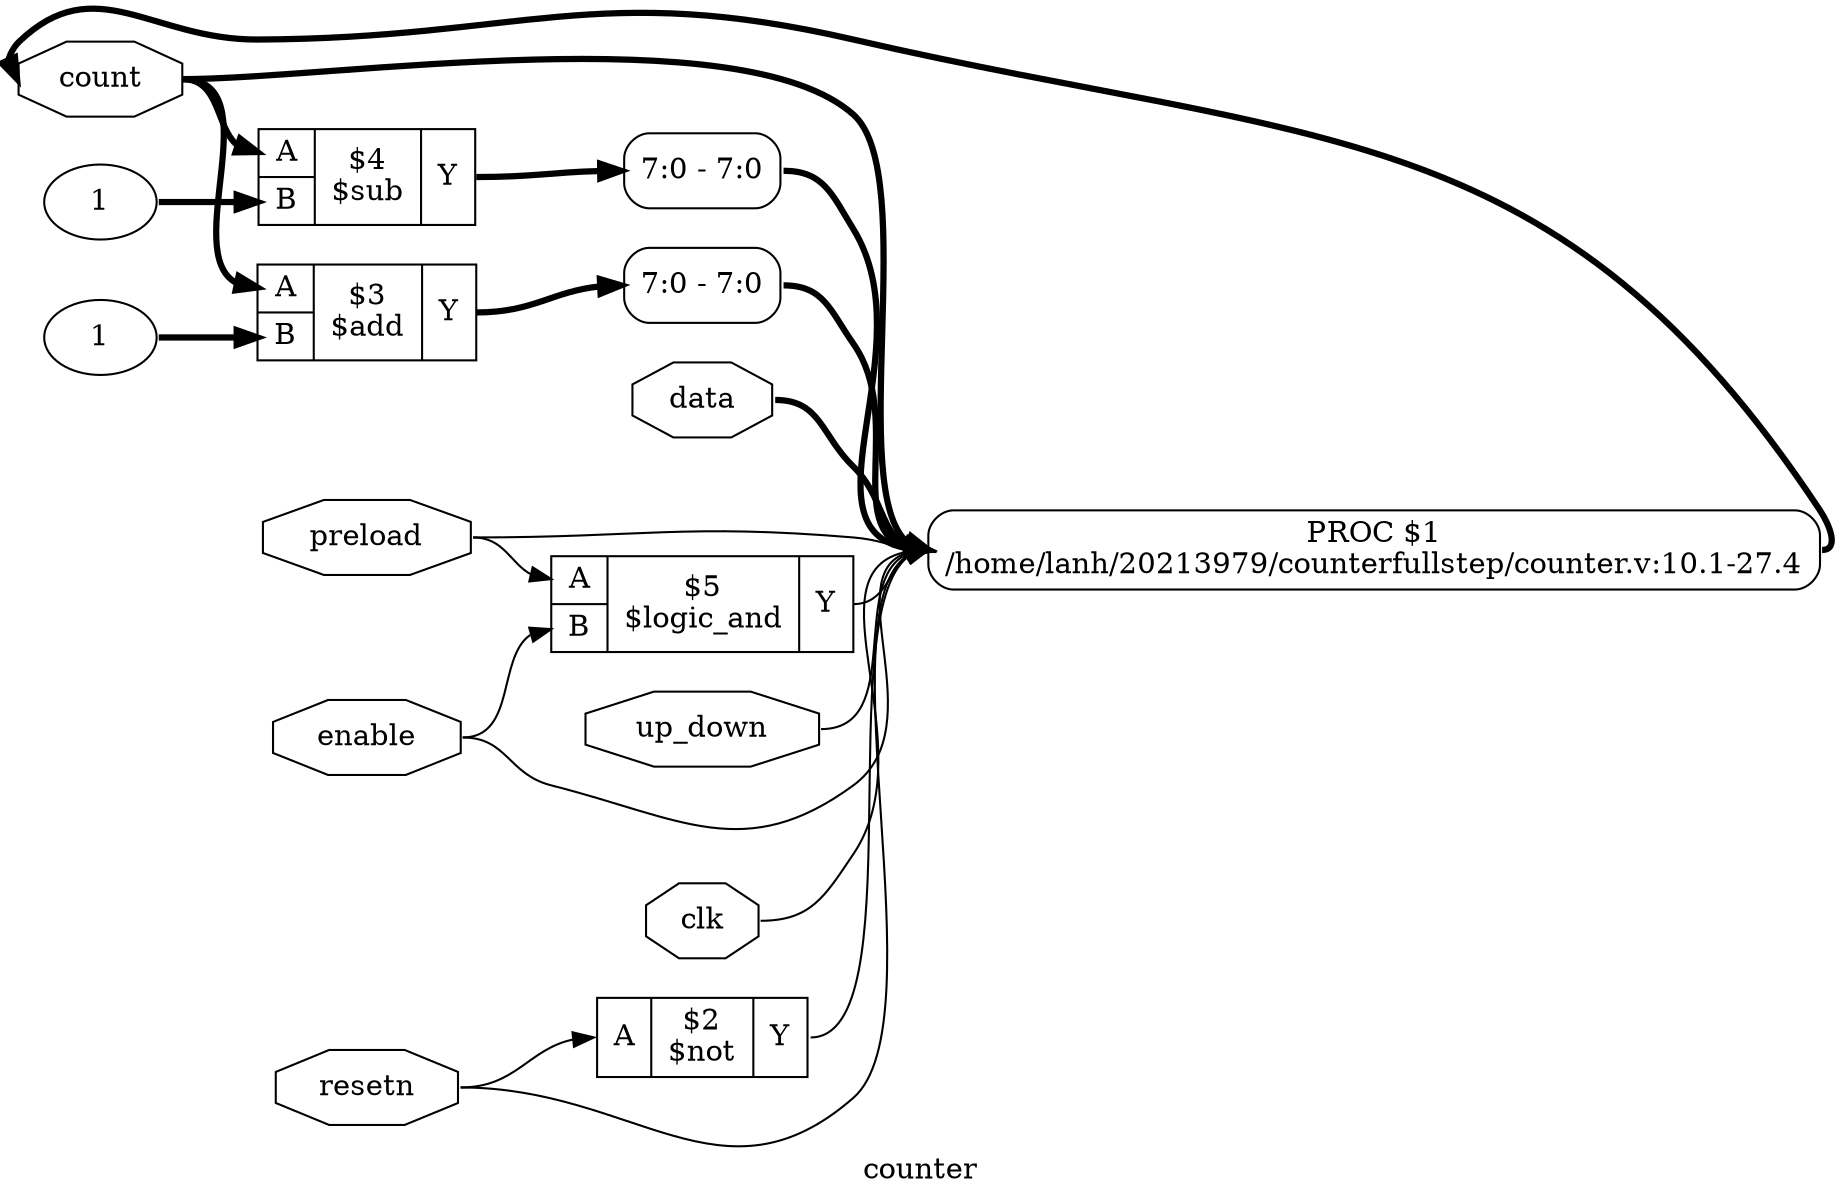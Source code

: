 digraph "counter" {
label="counter";
rankdir="LR";
remincross=true;
n6 [ shape=octagon, label="count", color="black", fontcolor="black" ];
n7 [ shape=octagon, label="data", color="black", fontcolor="black" ];
n8 [ shape=octagon, label="preload", color="black", fontcolor="black" ];
n9 [ shape=octagon, label="enable", color="black", fontcolor="black" ];
n10 [ shape=octagon, label="up_down", color="black", fontcolor="black" ];
n11 [ shape=octagon, label="resetn", color="black", fontcolor="black" ];
n12 [ shape=octagon, label="clk", color="black", fontcolor="black" ];
c16 [ shape=record, label="{{<p13> A|<p14> B}|$5\n$logic_and|{<p15> Y}}",  ];
v0 [ label="1" ];
c17 [ shape=record, label="{{<p13> A|<p14> B}|$4\n$sub|{<p15> Y}}",  ];
v1 [ label="1" ];
c18 [ shape=record, label="{{<p13> A|<p14> B}|$3\n$add|{<p15> Y}}",  ];
c19 [ shape=record, label="{{<p13> A}|$2\n$not|{<p15> Y}}",  ];
x3 [ shape=record, style=rounded, label="<s0> 7:0 - 7:0 ", color="black", fontcolor="black" ];
x4 [ shape=record, style=rounded, label="<s0> 7:0 - 7:0 ", color="black", fontcolor="black" ];
p2 [shape=box, style=rounded, label="PROC $1\n/home/lanh/20213979/counterfullstep/counter.v:10.1-27.4", ];
c16:p15:e -> p2:w [color="black", fontcolor="black", label=""];
n10:e -> p2:w [color="black", fontcolor="black", label=""];
n11:e -> c19:p13:w [color="black", fontcolor="black", label=""];
n11:e -> p2:w [color="black", fontcolor="black", label=""];
n12:e -> p2:w [color="black", fontcolor="black", label=""];
c17:p15:e -> x4:s0:w [color="black", fontcolor="black", style="setlinewidth(3)", label=""];
c18:p15:e -> x3:s0:w [color="black", fontcolor="black", style="setlinewidth(3)", label=""];
c19:p15:e -> p2:w [color="black", fontcolor="black", label=""];
p2:e -> n6:w [color="black", fontcolor="black", style="setlinewidth(3)", label=""];
n6:e -> c17:p13:w [color="black", fontcolor="black", style="setlinewidth(3)", label=""];
n6:e -> c18:p13:w [color="black", fontcolor="black", style="setlinewidth(3)", label=""];
n6:e -> p2:w [color="black", fontcolor="black", style="setlinewidth(3)", label=""];
n7:e -> p2:w [color="black", fontcolor="black", style="setlinewidth(3)", label=""];
n8:e -> c16:p13:w [color="black", fontcolor="black", label=""];
n8:e -> p2:w [color="black", fontcolor="black", label=""];
n9:e -> c16:p14:w [color="black", fontcolor="black", label=""];
n9:e -> p2:w [color="black", fontcolor="black", label=""];
v0:e -> c17:p14:w [color="black", fontcolor="black", style="setlinewidth(3)", label=""];
v1:e -> c18:p14:w [color="black", fontcolor="black", style="setlinewidth(3)", label=""];
x3:e -> p2:w [color="black", fontcolor="black", style="setlinewidth(3)", label=""];
x4:e -> p2:w [color="black", fontcolor="black", style="setlinewidth(3)", label=""];
}
